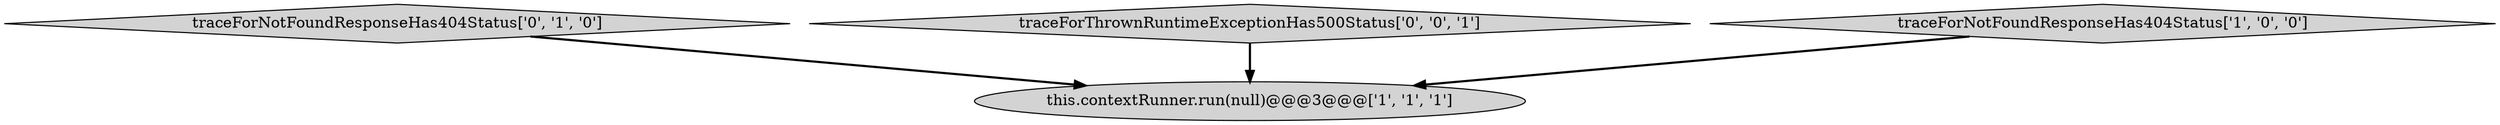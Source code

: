 digraph {
2 [style = filled, label = "traceForNotFoundResponseHas404Status['0', '1', '0']", fillcolor = lightgray, shape = diamond image = "AAA0AAABBB2BBB"];
3 [style = filled, label = "traceForThrownRuntimeExceptionHas500Status['0', '0', '1']", fillcolor = lightgray, shape = diamond image = "AAA0AAABBB3BBB"];
0 [style = filled, label = "this.contextRunner.run(null)@@@3@@@['1', '1', '1']", fillcolor = lightgray, shape = ellipse image = "AAA0AAABBB1BBB"];
1 [style = filled, label = "traceForNotFoundResponseHas404Status['1', '0', '0']", fillcolor = lightgray, shape = diamond image = "AAA0AAABBB1BBB"];
2->0 [style = bold, label=""];
3->0 [style = bold, label=""];
1->0 [style = bold, label=""];
}
